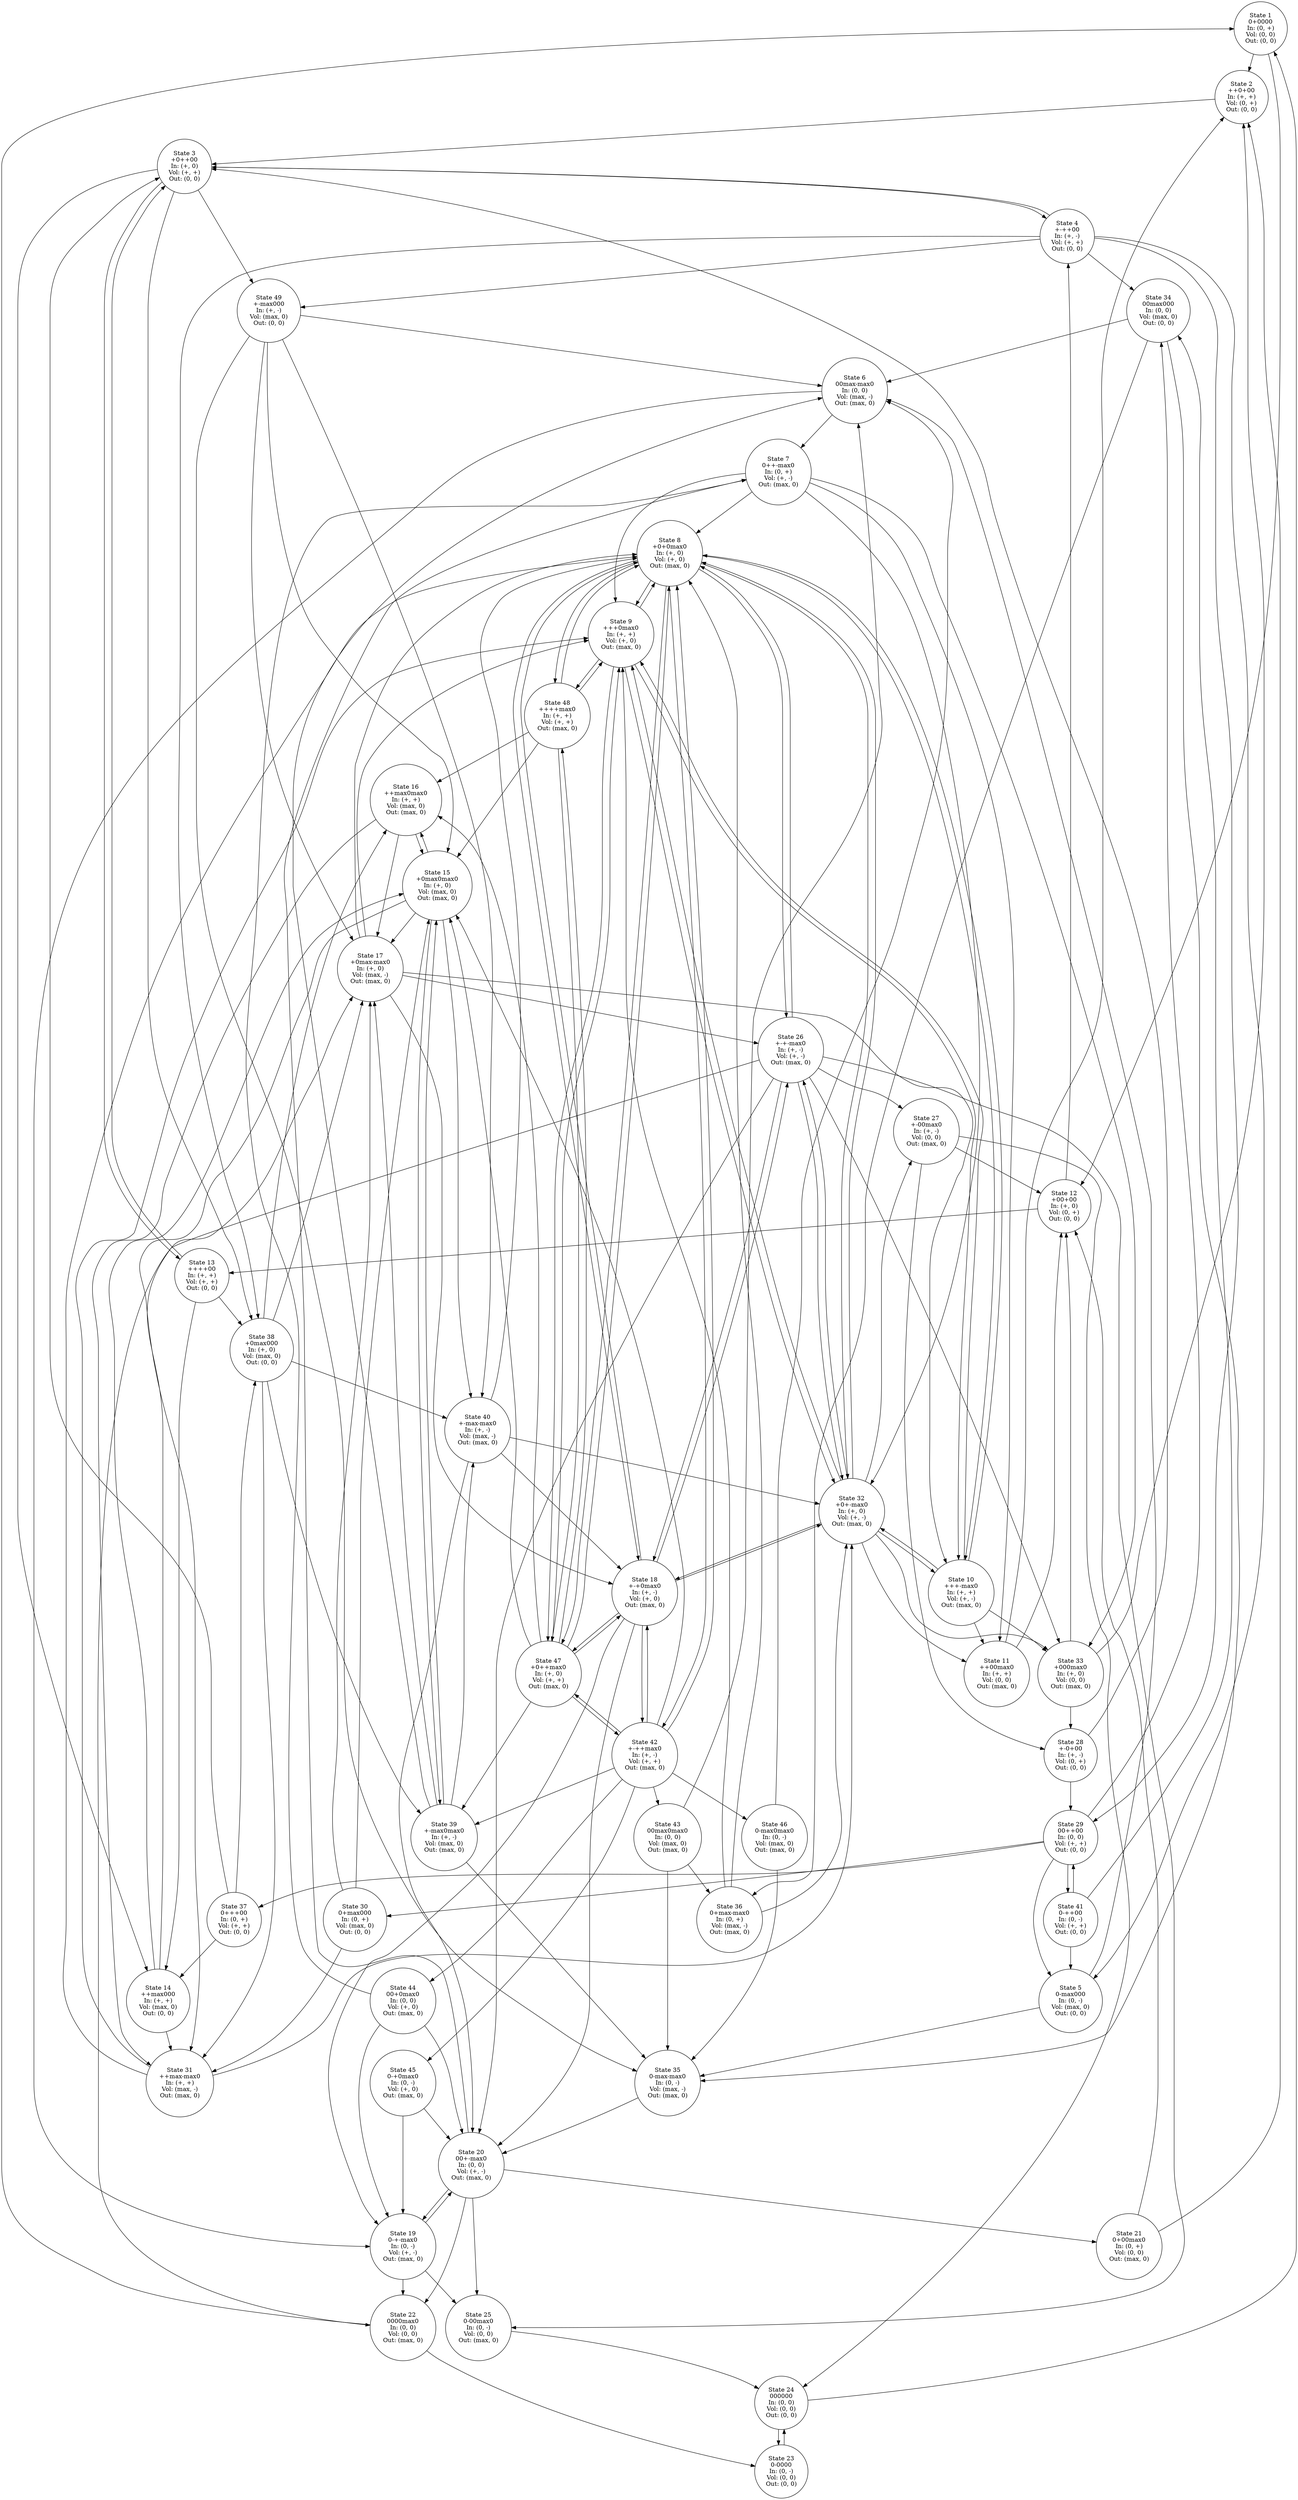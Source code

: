 strict digraph "" {
	graph [normalize=True,
		overlap=False,
		sep=1.2,
		smoothing=avg_dist,
		splines=True
	];
	node [label="\N",
		shape=circle
	];
	inflow_0_3_outflow_0_2_volume_0_2_	 [label="State 1
0+0000
In: (0, +)
Vol: (0, 0)
Out: (0, 0)",
		tooltip="derivatives:
- In will go up from 0
- Vol will stay at 0
- Out will stay at 0
"];
	inflow_1_3_outflow_0_2_volume_0_3_	 [label="State 2
++0+00
In: (+, +)
Vol: (0, +)
Out: (0, 0)",
		tooltip="derivatives:
- In may go up from +
- Vol will go up from 0
- Out will stay at 0
"];
	inflow_0_3_outflow_0_2_volume_0_2_ -> inflow_1_3_outflow_0_2_volume_0_3_	 [tooltip="continuous_valid: true
not_equal_valid: true
point_range_valid: true
"];
	inflow_1_2_outflow_0_2_volume_0_3_	 [label="State 12
+00+00
In: (+, 0)
Vol: (0, +)
Out: (0, 0)",
		tooltip="derivatives:
- In will stay at +
- Vol will go up from 0
- Out will stay at 0
"];
	inflow_0_3_outflow_0_2_volume_0_2_ -> inflow_1_2_outflow_0_2_volume_0_3_	 [tooltip="continuous_valid: true
not_equal_valid: true
point_range_valid: true
"];
	inflow_1_2_outflow_0_2_volume_1_3_	 [label="State 3
+0++00
In: (+, 0)
Vol: (+, +)
Out: (0, 0)",
		tooltip="derivatives:
- In will stay at +
- Vol may go up from +
- Out will stay at 0
"];
	inflow_1_3_outflow_0_2_volume_0_3_ -> inflow_1_2_outflow_0_2_volume_1_3_	 [tooltip="continuous_valid: true
not_equal_valid: true
point_range_valid: true
"];
	inflow_1_1_outflow_0_2_volume_1_3_	 [label="State 4
+-++00
In: (+, -)
Vol: (+, +)
Out: (0, 0)",
		tooltip="derivatives:
- In may go down from +
- Vol may go up from +
- Out will stay at 0
"];
	inflow_1_2_outflow_0_2_volume_1_3_ -> inflow_1_1_outflow_0_2_volume_1_3_	 [tooltip="continuous_valid: true
not_equal_valid: true
point_range_valid: true
"];
	inflow_1_3_outflow_0_2_volume_1_3_	 [label="State 13
++++00
In: (+, +)
Vol: (+, +)
Out: (0, 0)",
		tooltip="derivatives:
- In may go up from +
- Vol may go up from +
- Out will stay at 0
"];
	inflow_1_2_outflow_0_2_volume_1_3_ -> inflow_1_3_outflow_0_2_volume_1_3_	 [tooltip="continuous_valid: true
not_equal_valid: true
point_range_valid: true
"];
	inflow_1_3_outflow_0_2_volume_2_2_	 [label="State 14
++max000
In: (+, +)
Vol: (max, 0)
Out: (0, 0)",
		tooltip="derivatives:
- In may go up from +
- Vol will stay at max
- Out will stay at 0
"];
	inflow_1_2_outflow_0_2_volume_1_3_ -> inflow_1_3_outflow_0_2_volume_2_2_	 [tooltip="continuous_valid: true
not_equal_valid: true
point_range_valid: true
"];
	inflow_1_2_outflow_0_2_volume_2_2_	 [label="State 38
+0max000
In: (+, 0)
Vol: (max, 0)
Out: (0, 0)",
		tooltip="derivatives:
- In will stay at +
- Vol will stay at max
- Out will stay at 0
"];
	inflow_1_2_outflow_0_2_volume_1_3_ -> inflow_1_2_outflow_0_2_volume_2_2_	 [tooltip="continuous_valid: true
not_equal_valid: true
point_range_valid: true
"];
	inflow_1_1_outflow_0_2_volume_2_2_	 [label="State 49
+-max000
In: (+, -)
Vol: (max, 0)
Out: (0, 0)",
		tooltip="derivatives:
- In may go down from +
- Vol will stay at max
- Out will stay at 0
"];
	inflow_1_2_outflow_0_2_volume_1_3_ -> inflow_1_1_outflow_0_2_volume_2_2_	 [tooltip="continuous_valid: true
not_equal_valid: true
point_range_valid: true
"];
	inflow_1_1_outflow_0_2_volume_1_3_ -> inflow_1_2_outflow_0_2_volume_1_3_	 [tooltip="continuous_valid: true
not_equal_valid: true
point_range_valid: true
"];
	inflow_0_1_outflow_0_2_volume_2_2_	 [label="State 5
0-max000
In: (0, -)
Vol: (max, 0)
Out: (0, 0)",
		tooltip="derivatives:
- In will go down from 0
- Vol will stay at max
- Out will stay at 0
"];
	inflow_1_1_outflow_0_2_volume_1_3_ -> inflow_0_1_outflow_0_2_volume_2_2_	 [tooltip="continuous_valid: true
not_equal_valid: true
point_range_valid: true
"];
	inflow_0_2_outflow_0_2_volume_1_3_	 [label="State 29
00++00
In: (0, 0)
Vol: (+, +)
Out: (0, 0)",
		tooltip="derivatives:
- In will stay at 0
- Vol may go up from +
- Out will stay at 0
"];
	inflow_1_1_outflow_0_2_volume_1_3_ -> inflow_0_2_outflow_0_2_volume_1_3_	 [tooltip="continuous_valid: true
not_equal_valid: true
point_range_valid: true
"];
	inflow_0_2_outflow_0_2_volume_2_2_	 [label="State 34
00max000
In: (0, 0)
Vol: (max, 0)
Out: (0, 0)",
		tooltip="derivatives:
- In will stay at 0
- Vol will stay at max
- Out will stay at 0
"];
	inflow_1_1_outflow_0_2_volume_1_3_ -> inflow_0_2_outflow_0_2_volume_2_2_	 [tooltip="continuous_valid: true
not_equal_valid: true
point_range_valid: true
"];
	inflow_1_1_outflow_0_2_volume_1_3_ -> inflow_1_2_outflow_0_2_volume_2_2_	 [tooltip="continuous_valid: true
not_equal_valid: true
point_range_valid: true
"];
	inflow_1_1_outflow_0_2_volume_1_3_ -> inflow_1_1_outflow_0_2_volume_2_2_	 [tooltip="continuous_valid: true
not_equal_valid: true
point_range_valid: true
"];
	inflow_0_2_outflow_2_2_volume_2_1_	 [label="State 6
00max-max0
In: (0, 0)
Vol: (max, -)
Out: (max, 0)",
		tooltip="derivatives:
- In will stay at 0
- Vol will go down from max
- Out will stay at max
"];
	inflow_0_1_outflow_0_2_volume_2_2_ -> inflow_0_2_outflow_2_2_volume_2_1_	 [tooltip="continuous_valid: false
not_equal_valid: true
point_range_valid: true
"];
	inflow_0_1_outflow_2_2_volume_2_1_	 [label="State 35
0-max-max0
In: (0, -)
Vol: (max, -)
Out: (max, 0)",
		tooltip="derivatives:
- In will go down from 0
- Vol will go down from max
- Out will stay at max
"];
	inflow_0_1_outflow_0_2_volume_2_2_ -> inflow_0_1_outflow_2_2_volume_2_1_	 [tooltip="continuous_valid: false
not_equal_valid: true
point_range_valid: true
"];
	inflow_0_3_outflow_2_2_volume_1_1_	 [label="State 7
0++-max0
In: (0, +)
Vol: (+, -)
Out: (max, 0)",
		tooltip="derivatives:
- In will go up from 0
- Vol may go down from +
- Out will stay at max
"];
	inflow_0_2_outflow_2_2_volume_2_1_ -> inflow_0_3_outflow_2_2_volume_1_1_	 [tooltip="continuous_valid: true
not_equal_valid: true
point_range_valid: true
"];
	inflow_0_1_outflow_2_2_volume_1_1_	 [label="State 19
0-+-max0
In: (0, -)
Vol: (+, -)
Out: (max, 0)",
		tooltip="derivatives:
- In will go down from 0
- Vol may go down from +
- Out will stay at max
"];
	inflow_0_2_outflow_2_2_volume_2_1_ -> inflow_0_1_outflow_2_2_volume_1_1_	 [tooltip="continuous_valid: true
not_equal_valid: true
point_range_valid: true
"];
	inflow_1_2_outflow_2_2_volume_1_2_	 [label="State 8
+0+0max0
In: (+, 0)
Vol: (+, 0)
Out: (max, 0)",
		tooltip="derivatives:
- In will stay at +
- Vol will stay at +
- Out will stay at max
"];
	inflow_0_3_outflow_2_2_volume_1_1_ -> inflow_1_2_outflow_2_2_volume_1_2_	 [tooltip="continuous_valid: true
not_equal_valid: true
point_range_valid: true
"];
	inflow_1_3_outflow_2_2_volume_1_2_	 [label="State 9
+++0max0
In: (+, +)
Vol: (+, 0)
Out: (max, 0)",
		tooltip="derivatives:
- In may go up from +
- Vol will stay at +
- Out will stay at max
"];
	inflow_0_3_outflow_2_2_volume_1_1_ -> inflow_1_3_outflow_2_2_volume_1_2_	 [tooltip="continuous_valid: true
not_equal_valid: true
point_range_valid: true
"];
	inflow_1_3_outflow_2_2_volume_0_2_	 [label="State 11
++00max0
In: (+, +)
Vol: (0, 0)
Out: (max, 0)",
		tooltip="derivatives:
- In may go up from +
- Vol will stay at 0
- Out will stay at max
"];
	inflow_0_3_outflow_2_2_volume_1_1_ -> inflow_1_3_outflow_2_2_volume_0_2_	 [tooltip="continuous_valid: true
not_equal_valid: true
point_range_valid: false
"];
	inflow_1_2_outflow_2_2_volume_1_1_	 [label="State 32
+0+-max0
In: (+, 0)
Vol: (+, -)
Out: (max, 0)",
		tooltip="derivatives:
- In will stay at +
- Vol may go down from +
- Out will stay at max
"];
	inflow_0_3_outflow_2_2_volume_1_1_ -> inflow_1_2_outflow_2_2_volume_1_1_	 [tooltip="continuous_valid: true
not_equal_valid: true
point_range_valid: true
"];
	inflow_1_2_outflow_2_2_volume_0_2_	 [label="State 33
+000max0
In: (+, 0)
Vol: (0, 0)
Out: (max, 0)",
		tooltip="derivatives:
- In will stay at +
- Vol will stay at 0
- Out will stay at max
"];
	inflow_0_3_outflow_2_2_volume_1_1_ -> inflow_1_2_outflow_2_2_volume_0_2_	 [tooltip="continuous_valid: true
not_equal_valid: true
point_range_valid: false
"];
	inflow_1_2_outflow_2_2_volume_1_2_ -> inflow_1_3_outflow_2_2_volume_1_2_	 [tooltip="continuous_valid: true
not_equal_valid: true
point_range_valid: true
"];
	inflow_1_3_outflow_2_2_volume_1_1_	 [label="State 10
+++-max0
In: (+, +)
Vol: (+, -)
Out: (max, 0)",
		tooltip="derivatives:
- In may go up from +
- Vol may go down from +
- Out will stay at max
"];
	inflow_1_2_outflow_2_2_volume_1_2_ -> inflow_1_3_outflow_2_2_volume_1_1_	 [tooltip="continuous_valid: true
not_equal_valid: true
point_range_valid: true
"];
	inflow_1_1_outflow_2_2_volume_1_2_	 [label="State 18
+-+0max0
In: (+, -)
Vol: (+, 0)
Out: (max, 0)",
		tooltip="derivatives:
- In may go down from +
- Vol will stay at +
- Out will stay at max
"];
	inflow_1_2_outflow_2_2_volume_1_2_ -> inflow_1_1_outflow_2_2_volume_1_2_	 [tooltip="continuous_valid: true
not_equal_valid: true
point_range_valid: true
"];
	inflow_1_1_outflow_2_2_volume_1_1_	 [label="State 26
+-+-max0
In: (+, -)
Vol: (+, -)
Out: (max, 0)",
		tooltip="derivatives:
- In may go down from +
- Vol may go down from +
- Out will stay at max
"];
	inflow_1_2_outflow_2_2_volume_1_2_ -> inflow_1_1_outflow_2_2_volume_1_1_	 [tooltip="continuous_valid: true
not_equal_valid: true
point_range_valid: true
"];
	inflow_1_2_outflow_2_2_volume_1_2_ -> inflow_1_2_outflow_2_2_volume_1_1_	 [tooltip="continuous_valid: true
not_equal_valid: true
point_range_valid: true
"];
	inflow_1_1_outflow_2_2_volume_1_3_	 [label="State 42
+-++max0
In: (+, -)
Vol: (+, +)
Out: (max, 0)",
		tooltip="derivatives:
- In may go down from +
- Vol may go up from +
- Out will stay at max
"];
	inflow_1_2_outflow_2_2_volume_1_2_ -> inflow_1_1_outflow_2_2_volume_1_3_	 [tooltip="continuous_valid: true
not_equal_valid: true
point_range_valid: true
"];
	inflow_1_2_outflow_2_2_volume_1_3_	 [label="State 47
+0++max0
In: (+, 0)
Vol: (+, +)
Out: (max, 0)",
		tooltip="derivatives:
- In will stay at +
- Vol may go up from +
- Out will stay at max
"];
	inflow_1_2_outflow_2_2_volume_1_2_ -> inflow_1_2_outflow_2_2_volume_1_3_	 [tooltip="continuous_valid: true
not_equal_valid: true
point_range_valid: true
"];
	inflow_1_3_outflow_2_2_volume_1_3_	 [label="State 48
++++max0
In: (+, +)
Vol: (+, +)
Out: (max, 0)",
		tooltip="derivatives:
- In may go up from +
- Vol may go up from +
- Out will stay at max
"];
	inflow_1_2_outflow_2_2_volume_1_2_ -> inflow_1_3_outflow_2_2_volume_1_3_	 [tooltip="continuous_valid: true
not_equal_valid: true
point_range_valid: true
"];
	inflow_1_3_outflow_2_2_volume_1_2_ -> inflow_1_2_outflow_2_2_volume_1_2_	 [tooltip="continuous_valid: true
not_equal_valid: true
point_range_valid: true
"];
	inflow_1_3_outflow_2_2_volume_1_2_ -> inflow_1_3_outflow_2_2_volume_1_1_	 [tooltip="continuous_valid: true
not_equal_valid: true
point_range_valid: true
"];
	inflow_1_3_outflow_2_2_volume_1_2_ -> inflow_1_2_outflow_2_2_volume_1_1_	 [tooltip="continuous_valid: true
not_equal_valid: true
point_range_valid: true
"];
	inflow_1_3_outflow_2_2_volume_1_2_ -> inflow_1_2_outflow_2_2_volume_1_3_	 [tooltip="continuous_valid: true
not_equal_valid: true
point_range_valid: true
"];
	inflow_1_3_outflow_2_2_volume_1_2_ -> inflow_1_3_outflow_2_2_volume_1_3_	 [tooltip="continuous_valid: true
not_equal_valid: true
point_range_valid: true
"];
	inflow_1_3_outflow_2_2_volume_1_1_ -> inflow_1_2_outflow_2_2_volume_1_2_	 [tooltip="continuous_valid: true
not_equal_valid: true
point_range_valid: true
"];
	inflow_1_3_outflow_2_2_volume_1_1_ -> inflow_1_3_outflow_2_2_volume_1_2_	 [tooltip="continuous_valid: true
not_equal_valid: true
point_range_valid: true
"];
	inflow_1_3_outflow_2_2_volume_1_1_ -> inflow_1_3_outflow_2_2_volume_0_2_	 [tooltip="continuous_valid: true
not_equal_valid: true
point_range_valid: true
"];
	inflow_1_3_outflow_2_2_volume_1_1_ -> inflow_1_2_outflow_2_2_volume_1_1_	 [tooltip="continuous_valid: true
not_equal_valid: true
point_range_valid: true
"];
	inflow_1_3_outflow_2_2_volume_1_1_ -> inflow_1_2_outflow_2_2_volume_0_2_	 [tooltip="continuous_valid: true
not_equal_valid: true
point_range_valid: true
"];
	inflow_1_3_outflow_2_2_volume_0_2_ -> inflow_1_3_outflow_0_2_volume_0_3_	 [tooltip="continuous_valid: false
not_equal_valid: true
point_range_valid: true
"];
	inflow_1_3_outflow_2_2_volume_0_2_ -> inflow_1_2_outflow_0_2_volume_0_3_	 [tooltip="continuous_valid: false
not_equal_valid: true
point_range_valid: true
"];
	inflow_1_2_outflow_0_2_volume_0_3_ -> inflow_1_1_outflow_0_2_volume_1_3_	 [tooltip="continuous_valid: true
not_equal_valid: true
point_range_valid: true
"];
	inflow_1_2_outflow_0_2_volume_0_3_ -> inflow_1_3_outflow_0_2_volume_1_3_	 [tooltip="continuous_valid: true
not_equal_valid: true
point_range_valid: true
"];
	inflow_1_3_outflow_0_2_volume_1_3_ -> inflow_1_2_outflow_0_2_volume_1_3_	 [tooltip="continuous_valid: true
not_equal_valid: true
point_range_valid: true
"];
	inflow_1_3_outflow_0_2_volume_1_3_ -> inflow_1_3_outflow_0_2_volume_2_2_	 [tooltip="continuous_valid: true
not_equal_valid: true
point_range_valid: true
"];
	inflow_1_3_outflow_0_2_volume_1_3_ -> inflow_1_2_outflow_0_2_volume_2_2_	 [tooltip="continuous_valid: true
not_equal_valid: true
point_range_valid: true
"];
	inflow_1_2_outflow_2_2_volume_2_2_	 [label="State 15
+0max0max0
In: (+, 0)
Vol: (max, 0)
Out: (max, 0)",
		tooltip="derivatives:
- In will stay at +
- Vol will stay at max
- Out will stay at max
"];
	inflow_1_3_outflow_0_2_volume_2_2_ -> inflow_1_2_outflow_2_2_volume_2_2_	 [tooltip="continuous_valid: false
not_equal_valid: true
point_range_valid: true
"];
	inflow_1_2_outflow_2_2_volume_2_1_	 [label="State 17
+0max-max0
In: (+, 0)
Vol: (max, -)
Out: (max, 0)",
		tooltip="derivatives:
- In will stay at +
- Vol will go down from max
- Out will stay at max
"];
	inflow_1_3_outflow_0_2_volume_2_2_ -> inflow_1_2_outflow_2_2_volume_2_1_	 [tooltip="continuous_valid: false
not_equal_valid: true
point_range_valid: true
"];
	inflow_1_3_outflow_2_2_volume_2_1_	 [label="State 31
++max-max0
In: (+, +)
Vol: (max, -)
Out: (max, 0)",
		tooltip="derivatives:
- In may go up from +
- Vol will go down from max
- Out will stay at max
"];
	inflow_1_3_outflow_0_2_volume_2_2_ -> inflow_1_3_outflow_2_2_volume_2_1_	 [tooltip="continuous_valid: false
not_equal_valid: true
point_range_valid: true
"];
	inflow_1_3_outflow_2_2_volume_2_2_	 [label="State 16
++max0max0
In: (+, +)
Vol: (max, 0)
Out: (max, 0)",
		tooltip="derivatives:
- In may go up from +
- Vol will stay at max
- Out will stay at max
"];
	inflow_1_2_outflow_2_2_volume_2_2_ -> inflow_1_3_outflow_2_2_volume_2_2_	 [tooltip="continuous_valid: true
not_equal_valid: true
point_range_valid: true
"];
	inflow_1_2_outflow_2_2_volume_2_2_ -> inflow_1_2_outflow_2_2_volume_2_1_	 [tooltip="continuous_valid: true
not_equal_valid: true
point_range_valid: true
"];
	inflow_1_2_outflow_2_2_volume_2_2_ -> inflow_1_3_outflow_2_2_volume_2_1_	 [tooltip="continuous_valid: true
not_equal_valid: true
point_range_valid: true
"];
	inflow_1_1_outflow_2_2_volume_2_2_	 [label="State 39
+-max0max0
In: (+, -)
Vol: (max, 0)
Out: (max, 0)",
		tooltip="derivatives:
- In may go down from +
- Vol will stay at max
- Out will stay at max
"];
	inflow_1_2_outflow_2_2_volume_2_2_ -> inflow_1_1_outflow_2_2_volume_2_2_	 [tooltip="continuous_valid: true
not_equal_valid: true
point_range_valid: true
"];
	inflow_1_1_outflow_2_2_volume_2_1_	 [label="State 40
+-max-max0
In: (+, -)
Vol: (max, -)
Out: (max, 0)",
		tooltip="derivatives:
- In may go down from +
- Vol will go down from max
- Out will stay at max
"];
	inflow_1_2_outflow_2_2_volume_2_2_ -> inflow_1_1_outflow_2_2_volume_2_1_	 [tooltip="continuous_valid: true
not_equal_valid: true
point_range_valid: true
"];
	inflow_1_3_outflow_2_2_volume_2_2_ -> inflow_1_2_outflow_2_2_volume_2_2_	 [tooltip="continuous_valid: true
not_equal_valid: true
point_range_valid: true
"];
	inflow_1_3_outflow_2_2_volume_2_2_ -> inflow_1_2_outflow_2_2_volume_2_1_	 [tooltip="continuous_valid: true
not_equal_valid: true
point_range_valid: true
"];
	inflow_1_3_outflow_2_2_volume_2_2_ -> inflow_1_3_outflow_2_2_volume_2_1_	 [tooltip="continuous_valid: true
not_equal_valid: true
point_range_valid: true
"];
	inflow_1_2_outflow_2_2_volume_2_1_ -> inflow_1_2_outflow_2_2_volume_1_2_	 [tooltip="continuous_valid: true
not_equal_valid: true
point_range_valid: true
"];
	inflow_1_2_outflow_2_2_volume_2_1_ -> inflow_1_3_outflow_2_2_volume_1_2_	 [tooltip="continuous_valid: true
not_equal_valid: true
point_range_valid: true
"];
	inflow_1_2_outflow_2_2_volume_2_1_ -> inflow_1_3_outflow_2_2_volume_1_1_	 [tooltip="continuous_valid: true
not_equal_valid: true
point_range_valid: true
"];
	inflow_1_2_outflow_2_2_volume_2_1_ -> inflow_1_1_outflow_2_2_volume_1_2_	 [tooltip="continuous_valid: true
not_equal_valid: true
point_range_valid: true
"];
	inflow_1_2_outflow_2_2_volume_2_1_ -> inflow_1_1_outflow_2_2_volume_1_1_	 [tooltip="continuous_valid: true
not_equal_valid: true
point_range_valid: true
"];
	inflow_1_1_outflow_2_2_volume_1_2_ -> inflow_1_2_outflow_2_2_volume_1_2_	 [tooltip="continuous_valid: true
not_equal_valid: true
point_range_valid: true
"];
	inflow_1_1_outflow_2_2_volume_1_2_ -> inflow_0_1_outflow_2_2_volume_1_1_	 [tooltip="continuous_valid: true
not_equal_valid: true
point_range_valid: true
"];
	inflow_0_2_outflow_2_2_volume_1_1_	 [label="State 20
00+-max0
In: (0, 0)
Vol: (+, -)
Out: (max, 0)",
		tooltip="derivatives:
- In will stay at 0
- Vol may go down from +
- Out will stay at max
"];
	inflow_1_1_outflow_2_2_volume_1_2_ -> inflow_0_2_outflow_2_2_volume_1_1_	 [tooltip="continuous_valid: true
not_equal_valid: true
point_range_valid: true
"];
	inflow_1_1_outflow_2_2_volume_1_2_ -> inflow_1_1_outflow_2_2_volume_1_1_	 [tooltip="continuous_valid: true
not_equal_valid: true
point_range_valid: true
"];
	inflow_1_1_outflow_2_2_volume_1_2_ -> inflow_1_2_outflow_2_2_volume_1_1_	 [tooltip="continuous_valid: true
not_equal_valid: true
point_range_valid: true
"];
	inflow_1_1_outflow_2_2_volume_1_2_ -> inflow_1_1_outflow_2_2_volume_1_3_	 [tooltip="continuous_valid: true
not_equal_valid: true
point_range_valid: true
"];
	inflow_1_1_outflow_2_2_volume_1_2_ -> inflow_1_2_outflow_2_2_volume_1_3_	 [tooltip="continuous_valid: true
not_equal_valid: true
point_range_valid: true
"];
	inflow_0_1_outflow_2_2_volume_1_1_ -> inflow_0_2_outflow_2_2_volume_1_1_	 [tooltip="continuous_valid: true
not_equal_valid: true
point_range_valid: true
"];
	inflow_0_2_outflow_2_2_volume_0_2_	 [label="State 22
0000max0
In: (0, 0)
Vol: (0, 0)
Out: (max, 0)",
		tooltip="derivatives:
- In will stay at 0
- Vol will stay at 0
- Out will stay at max
"];
	inflow_0_1_outflow_2_2_volume_1_1_ -> inflow_0_2_outflow_2_2_volume_0_2_	 [tooltip="continuous_valid: true
not_equal_valid: true
point_range_valid: true
"];
	inflow_0_1_outflow_2_2_volume_0_2_	 [label="State 25
0-00max0
In: (0, -)
Vol: (0, 0)
Out: (max, 0)",
		tooltip="derivatives:
- In will go down from 0
- Vol will stay at 0
- Out will stay at max
"];
	inflow_0_1_outflow_2_2_volume_1_1_ -> inflow_0_1_outflow_2_2_volume_0_2_	 [tooltip="continuous_valid: true
not_equal_valid: true
point_range_valid: true
"];
	inflow_0_2_outflow_2_2_volume_1_1_ -> inflow_0_3_outflow_2_2_volume_1_1_	 [tooltip="continuous_valid: true
not_equal_valid: true
point_range_valid: true
"];
	inflow_0_2_outflow_2_2_volume_1_1_ -> inflow_0_1_outflow_2_2_volume_1_1_	 [tooltip="continuous_valid: true
not_equal_valid: true
point_range_valid: true
"];
	inflow_0_3_outflow_2_2_volume_0_2_	 [label="State 21
0+00max0
In: (0, +)
Vol: (0, 0)
Out: (max, 0)",
		tooltip="derivatives:
- In will go up from 0
- Vol will stay at 0
- Out will stay at max
"];
	inflow_0_2_outflow_2_2_volume_1_1_ -> inflow_0_3_outflow_2_2_volume_0_2_	 [tooltip="continuous_valid: true
not_equal_valid: true
point_range_valid: true
"];
	inflow_0_2_outflow_2_2_volume_1_1_ -> inflow_0_2_outflow_2_2_volume_0_2_	 [tooltip="continuous_valid: true
not_equal_valid: true
point_range_valid: true
"];
	inflow_0_2_outflow_2_2_volume_1_1_ -> inflow_0_1_outflow_2_2_volume_0_2_	 [tooltip="continuous_valid: true
not_equal_valid: true
point_range_valid: true
"];
	inflow_0_3_outflow_2_2_volume_0_2_ -> inflow_1_3_outflow_0_2_volume_0_3_	 [tooltip="continuous_valid: false
not_equal_valid: true
point_range_valid: true
"];
	inflow_0_3_outflow_2_2_volume_0_2_ -> inflow_1_2_outflow_0_2_volume_0_3_	 [tooltip="continuous_valid: false
not_equal_valid: true
point_range_valid: true
"];
	inflow_0_2_outflow_2_2_volume_0_2_ -> inflow_0_3_outflow_0_2_volume_0_2_	 [tooltip="continuous_valid: false
not_equal_valid: true
point_range_valid: true
"];
	inflow_0_1_outflow_0_2_volume_0_2_	 [label="State 23
0-0000
In: (0, -)
Vol: (0, 0)
Out: (0, 0)",
		tooltip="derivatives:
- In will go down from 0
- Vol will stay at 0
- Out will stay at 0
"];
	inflow_0_2_outflow_2_2_volume_0_2_ -> inflow_0_1_outflow_0_2_volume_0_2_	 [tooltip="continuous_valid: false
not_equal_valid: true
point_range_valid: true
"];
	inflow_0_2_outflow_0_2_volume_0_2_	 [label="State 24
000000
In: (0, 0)
Vol: (0, 0)
Out: (0, 0)",
		tooltip="derivatives:
- In will stay at 0
- Vol will stay at 0
- Out will stay at 0
"];
	inflow_0_1_outflow_0_2_volume_0_2_ -> inflow_0_2_outflow_0_2_volume_0_2_	 [tooltip="continuous_valid: true
not_equal_valid: true
point_range_valid: true
"];
	inflow_0_2_outflow_0_2_volume_0_2_ -> inflow_0_3_outflow_0_2_volume_0_2_	 [tooltip="continuous_valid: true
not_equal_valid: true
point_range_valid: true
"];
	inflow_0_2_outflow_0_2_volume_0_2_ -> inflow_0_1_outflow_0_2_volume_0_2_	 [tooltip="continuous_valid: true
not_equal_valid: true
point_range_valid: true
"];
	inflow_0_1_outflow_2_2_volume_0_2_ -> inflow_0_2_outflow_0_2_volume_0_2_	 [tooltip="continuous_valid: false
not_equal_valid: true
point_range_valid: true
"];
	inflow_1_1_outflow_2_2_volume_1_1_ -> inflow_1_2_outflow_2_2_volume_1_2_	 [tooltip="continuous_valid: true
not_equal_valid: true
point_range_valid: true
"];
	inflow_1_1_outflow_2_2_volume_1_1_ -> inflow_1_1_outflow_2_2_volume_1_2_	 [tooltip="continuous_valid: true
not_equal_valid: true
point_range_valid: true
"];
	inflow_1_1_outflow_2_2_volume_1_1_ -> inflow_0_2_outflow_2_2_volume_1_1_	 [tooltip="continuous_valid: true
not_equal_valid: true
point_range_valid: true
"];
	inflow_1_1_outflow_2_2_volume_1_1_ -> inflow_0_2_outflow_2_2_volume_0_2_	 [tooltip="continuous_valid: true
not_equal_valid: true
point_range_valid: true
"];
	inflow_1_1_outflow_2_2_volume_1_1_ -> inflow_0_1_outflow_2_2_volume_0_2_	 [tooltip="continuous_valid: true
not_equal_valid: true
point_range_valid: true
"];
	inflow_1_1_outflow_2_2_volume_0_2_	 [label="State 27
+-00max0
In: (+, -)
Vol: (0, 0)
Out: (max, 0)",
		tooltip="derivatives:
- In may go down from +
- Vol will stay at 0
- Out will stay at max
"];
	inflow_1_1_outflow_2_2_volume_1_1_ -> inflow_1_1_outflow_2_2_volume_0_2_	 [tooltip="continuous_valid: true
not_equal_valid: true
point_range_valid: true
"];
	inflow_1_1_outflow_2_2_volume_1_1_ -> inflow_1_2_outflow_2_2_volume_1_1_	 [tooltip="continuous_valid: true
not_equal_valid: true
point_range_valid: true
"];
	inflow_1_1_outflow_2_2_volume_1_1_ -> inflow_1_2_outflow_2_2_volume_0_2_	 [tooltip="continuous_valid: true
not_equal_valid: true
point_range_valid: true
"];
	inflow_1_1_outflow_2_2_volume_0_2_ -> inflow_1_2_outflow_0_2_volume_0_3_	 [tooltip="continuous_valid: false
not_equal_valid: true
point_range_valid: true
"];
	inflow_1_1_outflow_2_2_volume_0_2_ -> inflow_0_2_outflow_0_2_volume_0_2_	 [tooltip="continuous_valid: false
not_equal_valid: true
point_range_valid: false
"];
	inflow_1_1_outflow_0_2_volume_0_3_	 [label="State 28
+-0+00
In: (+, -)
Vol: (0, +)
Out: (0, 0)",
		tooltip="derivatives:
- In may go down from +
- Vol will go up from 0
- Out will stay at 0
"];
	inflow_1_1_outflow_2_2_volume_0_2_ -> inflow_1_1_outflow_0_2_volume_0_3_	 [tooltip="continuous_valid: false
not_equal_valid: true
point_range_valid: true
"];
	inflow_1_1_outflow_0_2_volume_0_3_ -> inflow_1_2_outflow_0_2_volume_1_3_	 [tooltip="continuous_valid: true
not_equal_valid: true
point_range_valid: true
"];
	inflow_1_1_outflow_0_2_volume_0_3_ -> inflow_0_2_outflow_0_2_volume_1_3_	 [tooltip="continuous_valid: true
not_equal_valid: true
point_range_valid: false
"];
	inflow_0_2_outflow_0_2_volume_1_3_ -> inflow_0_1_outflow_0_2_volume_2_2_	 [tooltip="continuous_valid: true
not_equal_valid: true
point_range_valid: true
"];
	inflow_0_3_outflow_0_2_volume_2_2_	 [label="State 30
0+max000
In: (0, +)
Vol: (max, 0)
Out: (0, 0)",
		tooltip="derivatives:
- In will go up from 0
- Vol will stay at max
- Out will stay at 0
"];
	inflow_0_2_outflow_0_2_volume_1_3_ -> inflow_0_3_outflow_0_2_volume_2_2_	 [tooltip="continuous_valid: true
not_equal_valid: true
point_range_valid: true
"];
	inflow_0_2_outflow_0_2_volume_1_3_ -> inflow_0_2_outflow_0_2_volume_2_2_	 [tooltip="continuous_valid: true
not_equal_valid: true
point_range_valid: true
"];
	inflow_0_3_outflow_0_2_volume_1_3_	 [label="State 37
0+++00
In: (0, +)
Vol: (+, +)
Out: (0, 0)",
		tooltip="derivatives:
- In will go up from 0
- Vol may go up from +
- Out will stay at 0
"];
	inflow_0_2_outflow_0_2_volume_1_3_ -> inflow_0_3_outflow_0_2_volume_1_3_	 [tooltip="continuous_valid: true
not_equal_valid: true
point_range_valid: true
"];
	inflow_0_1_outflow_0_2_volume_1_3_	 [label="State 41
0-++00
In: (0, -)
Vol: (+, +)
Out: (0, 0)",
		tooltip="derivatives:
- In will go down from 0
- Vol may go up from +
- Out will stay at 0
"];
	inflow_0_2_outflow_0_2_volume_1_3_ -> inflow_0_1_outflow_0_2_volume_1_3_	 [tooltip="continuous_valid: true
not_equal_valid: true
point_range_valid: true
"];
	inflow_0_3_outflow_0_2_volume_2_2_ -> inflow_1_2_outflow_2_2_volume_2_2_	 [tooltip="continuous_valid: false
not_equal_valid: true
point_range_valid: true
"];
	inflow_0_3_outflow_0_2_volume_2_2_ -> inflow_1_2_outflow_2_2_volume_2_1_	 [tooltip="continuous_valid: false
not_equal_valid: true
point_range_valid: true
"];
	inflow_0_3_outflow_0_2_volume_2_2_ -> inflow_1_3_outflow_2_2_volume_2_1_	 [tooltip="continuous_valid: false
not_equal_valid: true
point_range_valid: true
"];
	inflow_1_3_outflow_2_2_volume_2_1_ -> inflow_1_2_outflow_2_2_volume_1_2_	 [tooltip="continuous_valid: true
not_equal_valid: true
point_range_valid: true
"];
	inflow_1_3_outflow_2_2_volume_2_1_ -> inflow_1_3_outflow_2_2_volume_1_2_	 [tooltip="continuous_valid: true
not_equal_valid: true
point_range_valid: true
"];
	inflow_1_3_outflow_2_2_volume_2_1_ -> inflow_1_2_outflow_2_2_volume_1_1_	 [tooltip="continuous_valid: true
not_equal_valid: true
point_range_valid: true
"];
	inflow_1_2_outflow_2_2_volume_1_1_ -> inflow_1_2_outflow_2_2_volume_1_2_	 [tooltip="continuous_valid: true
not_equal_valid: true
point_range_valid: true
"];
	inflow_1_2_outflow_2_2_volume_1_1_ -> inflow_1_3_outflow_2_2_volume_1_2_	 [tooltip="continuous_valid: true
not_equal_valid: true
point_range_valid: true
"];
	inflow_1_2_outflow_2_2_volume_1_1_ -> inflow_1_3_outflow_2_2_volume_1_1_	 [tooltip="continuous_valid: true
not_equal_valid: true
point_range_valid: true
"];
	inflow_1_2_outflow_2_2_volume_1_1_ -> inflow_1_3_outflow_2_2_volume_0_2_	 [tooltip="continuous_valid: true
not_equal_valid: true
point_range_valid: true
"];
	inflow_1_2_outflow_2_2_volume_1_1_ -> inflow_1_1_outflow_2_2_volume_1_2_	 [tooltip="continuous_valid: true
not_equal_valid: true
point_range_valid: true
"];
	inflow_1_2_outflow_2_2_volume_1_1_ -> inflow_1_1_outflow_2_2_volume_1_1_	 [tooltip="continuous_valid: true
not_equal_valid: true
point_range_valid: true
"];
	inflow_1_2_outflow_2_2_volume_1_1_ -> inflow_1_1_outflow_2_2_volume_0_2_	 [tooltip="continuous_valid: true
not_equal_valid: true
point_range_valid: true
"];
	inflow_1_2_outflow_2_2_volume_1_1_ -> inflow_1_2_outflow_2_2_volume_0_2_	 [tooltip="continuous_valid: true
not_equal_valid: true
point_range_valid: true
"];
	inflow_1_2_outflow_2_2_volume_0_2_ -> inflow_1_3_outflow_0_2_volume_0_3_	 [tooltip="continuous_valid: false
not_equal_valid: true
point_range_valid: true
"];
	inflow_1_2_outflow_2_2_volume_0_2_ -> inflow_1_2_outflow_0_2_volume_0_3_	 [tooltip="continuous_valid: false
not_equal_valid: true
point_range_valid: true
"];
	inflow_1_2_outflow_2_2_volume_0_2_ -> inflow_1_1_outflow_0_2_volume_0_3_	 [tooltip="continuous_valid: false
not_equal_valid: true
point_range_valid: true
"];
	inflow_0_2_outflow_0_2_volume_2_2_ -> inflow_0_2_outflow_2_2_volume_2_1_	 [tooltip="continuous_valid: false
not_equal_valid: true
point_range_valid: true
"];
	inflow_0_2_outflow_0_2_volume_2_2_ -> inflow_0_1_outflow_2_2_volume_2_1_	 [tooltip="continuous_valid: false
not_equal_valid: true
point_range_valid: true
"];
	inflow_0_3_outflow_2_2_volume_2_1_	 [label="State 36
0+max-max0
In: (0, +)
Vol: (max, -)
Out: (max, 0)",
		tooltip="derivatives:
- In will go up from 0
- Vol will go down from max
- Out will stay at max
"];
	inflow_0_2_outflow_0_2_volume_2_2_ -> inflow_0_3_outflow_2_2_volume_2_1_	 [tooltip="continuous_valid: false
not_equal_valid: true
point_range_valid: true
"];
	inflow_0_1_outflow_2_2_volume_2_1_ -> inflow_0_2_outflow_2_2_volume_1_1_	 [tooltip="continuous_valid: true
not_equal_valid: true
point_range_valid: true
"];
	inflow_0_3_outflow_2_2_volume_2_1_ -> inflow_1_2_outflow_2_2_volume_1_2_	 [tooltip="continuous_valid: true
not_equal_valid: true
point_range_valid: true
"];
	inflow_0_3_outflow_2_2_volume_2_1_ -> inflow_1_3_outflow_2_2_volume_1_2_	 [tooltip="continuous_valid: true
not_equal_valid: true
point_range_valid: true
"];
	inflow_0_3_outflow_2_2_volume_2_1_ -> inflow_1_2_outflow_2_2_volume_1_1_	 [tooltip="continuous_valid: true
not_equal_valid: true
point_range_valid: true
"];
	inflow_0_3_outflow_0_2_volume_1_3_ -> inflow_1_2_outflow_0_2_volume_1_3_	 [tooltip="continuous_valid: true
not_equal_valid: true
point_range_valid: true
"];
	inflow_0_3_outflow_0_2_volume_1_3_ -> inflow_1_3_outflow_0_2_volume_2_2_	 [tooltip="continuous_valid: true
not_equal_valid: true
point_range_valid: false
"];
	inflow_0_3_outflow_0_2_volume_1_3_ -> inflow_1_2_outflow_0_2_volume_2_2_	 [tooltip="continuous_valid: true
not_equal_valid: true
point_range_valid: false
"];
	inflow_1_2_outflow_0_2_volume_2_2_ -> inflow_1_3_outflow_2_2_volume_2_2_	 [tooltip="continuous_valid: false
not_equal_valid: true
point_range_valid: true
"];
	inflow_1_2_outflow_0_2_volume_2_2_ -> inflow_1_2_outflow_2_2_volume_2_1_	 [tooltip="continuous_valid: false
not_equal_valid: true
point_range_valid: true
"];
	inflow_1_2_outflow_0_2_volume_2_2_ -> inflow_1_3_outflow_2_2_volume_2_1_	 [tooltip="continuous_valid: false
not_equal_valid: true
point_range_valid: true
"];
	inflow_1_2_outflow_0_2_volume_2_2_ -> inflow_1_1_outflow_2_2_volume_2_2_	 [tooltip="continuous_valid: false
not_equal_valid: true
point_range_valid: true
"];
	inflow_1_2_outflow_0_2_volume_2_2_ -> inflow_1_1_outflow_2_2_volume_2_1_	 [tooltip="continuous_valid: false
not_equal_valid: true
point_range_valid: true
"];
	inflow_1_1_outflow_2_2_volume_2_2_ -> inflow_0_2_outflow_2_2_volume_2_1_	 [tooltip="continuous_valid: true
not_equal_valid: true
point_range_valid: true
"];
	inflow_1_1_outflow_2_2_volume_2_2_ -> inflow_1_2_outflow_2_2_volume_2_2_	 [tooltip="continuous_valid: true
not_equal_valid: true
point_range_valid: true
"];
	inflow_1_1_outflow_2_2_volume_2_2_ -> inflow_1_2_outflow_2_2_volume_2_1_	 [tooltip="continuous_valid: true
not_equal_valid: true
point_range_valid: true
"];
	inflow_1_1_outflow_2_2_volume_2_2_ -> inflow_0_1_outflow_2_2_volume_2_1_	 [tooltip="continuous_valid: true
not_equal_valid: true
point_range_valid: true
"];
	inflow_1_1_outflow_2_2_volume_2_2_ -> inflow_1_1_outflow_2_2_volume_2_1_	 [tooltip="continuous_valid: true
not_equal_valid: true
point_range_valid: true
"];
	inflow_1_1_outflow_2_2_volume_2_1_ -> inflow_1_2_outflow_2_2_volume_1_2_	 [tooltip="continuous_valid: true
not_equal_valid: true
point_range_valid: true
"];
	inflow_1_1_outflow_2_2_volume_2_1_ -> inflow_1_1_outflow_2_2_volume_1_2_	 [tooltip="continuous_valid: true
not_equal_valid: true
point_range_valid: true
"];
	inflow_1_1_outflow_2_2_volume_2_1_ -> inflow_0_2_outflow_2_2_volume_1_1_	 [tooltip="continuous_valid: true
not_equal_valid: true
point_range_valid: false
"];
	inflow_1_1_outflow_2_2_volume_2_1_ -> inflow_1_2_outflow_2_2_volume_1_1_	 [tooltip="continuous_valid: true
not_equal_valid: true
point_range_valid: true
"];
	inflow_0_1_outflow_0_2_volume_1_3_ -> inflow_0_1_outflow_0_2_volume_2_2_	 [tooltip="continuous_valid: true
not_equal_valid: true
point_range_valid: true
"];
	inflow_0_1_outflow_0_2_volume_1_3_ -> inflow_0_2_outflow_0_2_volume_1_3_	 [tooltip="continuous_valid: true
not_equal_valid: true
point_range_valid: true
"];
	inflow_0_1_outflow_0_2_volume_1_3_ -> inflow_0_2_outflow_0_2_volume_2_2_	 [tooltip="continuous_valid: true
not_equal_valid: true
point_range_valid: true
"];
	inflow_1_1_outflow_2_2_volume_1_3_ -> inflow_1_2_outflow_2_2_volume_1_2_	 [tooltip="continuous_valid: true
not_equal_valid: true
point_range_valid: true
"];
	inflow_1_1_outflow_2_2_volume_1_3_ -> inflow_1_2_outflow_2_2_volume_2_2_	 [tooltip="continuous_valid: true
not_equal_valid: true
point_range_valid: true
"];
	inflow_1_1_outflow_2_2_volume_1_3_ -> inflow_1_1_outflow_2_2_volume_1_2_	 [tooltip="continuous_valid: true
not_equal_valid: true
point_range_valid: true
"];
	inflow_1_1_outflow_2_2_volume_1_3_ -> inflow_1_1_outflow_2_2_volume_2_2_	 [tooltip="continuous_valid: true
not_equal_valid: true
point_range_valid: true
"];
	inflow_0_2_outflow_2_2_volume_2_2_	 [label="State 43
00max0max0
In: (0, 0)
Vol: (max, 0)
Out: (max, 0)",
		tooltip="derivatives:
- In will stay at 0
- Vol will stay at max
- Out will stay at max
"];
	inflow_1_1_outflow_2_2_volume_1_3_ -> inflow_0_2_outflow_2_2_volume_2_2_	 [tooltip="continuous_valid: true
not_equal_valid: true
point_range_valid: true
"];
	inflow_0_2_outflow_2_2_volume_1_2_	 [label="State 44
00+0max0
In: (0, 0)
Vol: (+, 0)
Out: (max, 0)",
		tooltip="derivatives:
- In will stay at 0
- Vol will stay at +
- Out will stay at max
"];
	inflow_1_1_outflow_2_2_volume_1_3_ -> inflow_0_2_outflow_2_2_volume_1_2_	 [tooltip="continuous_valid: true
not_equal_valid: true
point_range_valid: true
"];
	inflow_0_1_outflow_2_2_volume_1_2_	 [label="State 45
0-+0max0
In: (0, -)
Vol: (+, 0)
Out: (max, 0)",
		tooltip="derivatives:
- In will go down from 0
- Vol will stay at +
- Out will stay at max
"];
	inflow_1_1_outflow_2_2_volume_1_3_ -> inflow_0_1_outflow_2_2_volume_1_2_	 [tooltip="continuous_valid: true
not_equal_valid: true
point_range_valid: true
"];
	inflow_0_1_outflow_2_2_volume_2_2_	 [label="State 46
0-max0max0
In: (0, -)
Vol: (max, 0)
Out: (max, 0)",
		tooltip="derivatives:
- In will go down from 0
- Vol will stay at max
- Out will stay at max
"];
	inflow_1_1_outflow_2_2_volume_1_3_ -> inflow_0_1_outflow_2_2_volume_2_2_	 [tooltip="continuous_valid: true
not_equal_valid: true
point_range_valid: true
"];
	inflow_1_1_outflow_2_2_volume_1_3_ -> inflow_1_2_outflow_2_2_volume_1_3_	 [tooltip="continuous_valid: true
not_equal_valid: true
point_range_valid: true
"];
	inflow_0_2_outflow_2_2_volume_2_2_ -> inflow_0_2_outflow_2_2_volume_2_1_	 [tooltip="continuous_valid: true
not_equal_valid: true
point_range_valid: true
"];
	inflow_0_2_outflow_2_2_volume_2_2_ -> inflow_0_1_outflow_2_2_volume_2_1_	 [tooltip="continuous_valid: true
not_equal_valid: true
point_range_valid: true
"];
	inflow_0_2_outflow_2_2_volume_2_2_ -> inflow_0_3_outflow_2_2_volume_2_1_	 [tooltip="continuous_valid: true
not_equal_valid: true
point_range_valid: true
"];
	inflow_0_2_outflow_2_2_volume_1_2_ -> inflow_0_3_outflow_2_2_volume_1_1_	 [tooltip="continuous_valid: true
not_equal_valid: true
point_range_valid: true
"];
	inflow_0_2_outflow_2_2_volume_1_2_ -> inflow_0_1_outflow_2_2_volume_1_1_	 [tooltip="continuous_valid: true
not_equal_valid: true
point_range_valid: true
"];
	inflow_0_2_outflow_2_2_volume_1_2_ -> inflow_0_2_outflow_2_2_volume_1_1_	 [tooltip="continuous_valid: true
not_equal_valid: true
point_range_valid: true
"];
	inflow_0_1_outflow_2_2_volume_1_2_ -> inflow_0_1_outflow_2_2_volume_1_1_	 [tooltip="continuous_valid: true
not_equal_valid: true
point_range_valid: true
"];
	inflow_0_1_outflow_2_2_volume_1_2_ -> inflow_0_2_outflow_2_2_volume_1_1_	 [tooltip="continuous_valid: true
not_equal_valid: true
point_range_valid: true
"];
	inflow_0_1_outflow_2_2_volume_2_2_ -> inflow_0_2_outflow_2_2_volume_2_1_	 [tooltip="continuous_valid: true
not_equal_valid: true
point_range_valid: true
"];
	inflow_0_1_outflow_2_2_volume_2_2_ -> inflow_0_1_outflow_2_2_volume_2_1_	 [tooltip="continuous_valid: true
not_equal_valid: true
point_range_valid: true
"];
	inflow_1_2_outflow_2_2_volume_1_3_ -> inflow_1_2_outflow_2_2_volume_1_2_	 [tooltip="continuous_valid: true
not_equal_valid: true
point_range_valid: true
"];
	inflow_1_2_outflow_2_2_volume_1_3_ -> inflow_1_3_outflow_2_2_volume_1_2_	 [tooltip="continuous_valid: true
not_equal_valid: true
point_range_valid: true
"];
	inflow_1_2_outflow_2_2_volume_1_3_ -> inflow_1_2_outflow_2_2_volume_2_2_	 [tooltip="continuous_valid: true
not_equal_valid: true
point_range_valid: true
"];
	inflow_1_2_outflow_2_2_volume_1_3_ -> inflow_1_3_outflow_2_2_volume_2_2_	 [tooltip="continuous_valid: true
not_equal_valid: true
point_range_valid: true
"];
	inflow_1_2_outflow_2_2_volume_1_3_ -> inflow_1_1_outflow_2_2_volume_1_2_	 [tooltip="continuous_valid: true
not_equal_valid: true
point_range_valid: true
"];
	inflow_1_2_outflow_2_2_volume_1_3_ -> inflow_1_1_outflow_2_2_volume_2_2_	 [tooltip="continuous_valid: true
not_equal_valid: true
point_range_valid: true
"];
	inflow_1_2_outflow_2_2_volume_1_3_ -> inflow_1_1_outflow_2_2_volume_1_3_	 [tooltip="continuous_valid: true
not_equal_valid: true
point_range_valid: true
"];
	inflow_1_2_outflow_2_2_volume_1_3_ -> inflow_1_3_outflow_2_2_volume_1_3_	 [tooltip="continuous_valid: true
not_equal_valid: true
point_range_valid: true
"];
	inflow_1_3_outflow_2_2_volume_1_3_ -> inflow_1_2_outflow_2_2_volume_1_2_	 [tooltip="continuous_valid: true
not_equal_valid: true
point_range_valid: true
"];
	inflow_1_3_outflow_2_2_volume_1_3_ -> inflow_1_3_outflow_2_2_volume_1_2_	 [tooltip="continuous_valid: true
not_equal_valid: true
point_range_valid: true
"];
	inflow_1_3_outflow_2_2_volume_1_3_ -> inflow_1_2_outflow_2_2_volume_2_2_	 [tooltip="continuous_valid: true
not_equal_valid: true
point_range_valid: true
"];
	inflow_1_3_outflow_2_2_volume_1_3_ -> inflow_1_3_outflow_2_2_volume_2_2_	 [tooltip="continuous_valid: true
not_equal_valid: true
point_range_valid: true
"];
	inflow_1_3_outflow_2_2_volume_1_3_ -> inflow_1_2_outflow_2_2_volume_1_3_	 [tooltip="continuous_valid: true
not_equal_valid: true
point_range_valid: true
"];
	inflow_1_1_outflow_0_2_volume_2_2_ -> inflow_0_2_outflow_2_2_volume_2_1_	 [tooltip="continuous_valid: false
not_equal_valid: true
point_range_valid: false
"];
	inflow_1_1_outflow_0_2_volume_2_2_ -> inflow_1_2_outflow_2_2_volume_2_2_	 [tooltip="continuous_valid: false
not_equal_valid: true
point_range_valid: true
"];
	inflow_1_1_outflow_0_2_volume_2_2_ -> inflow_1_2_outflow_2_2_volume_2_1_	 [tooltip="continuous_valid: false
not_equal_valid: true
point_range_valid: true
"];
	inflow_1_1_outflow_0_2_volume_2_2_ -> inflow_0_1_outflow_2_2_volume_2_1_	 [tooltip="continuous_valid: false
not_equal_valid: true
point_range_valid: false
"];
	inflow_1_1_outflow_0_2_volume_2_2_ -> inflow_1_1_outflow_2_2_volume_2_1_	 [tooltip="continuous_valid: false
not_equal_valid: true
point_range_valid: true
"];
}
